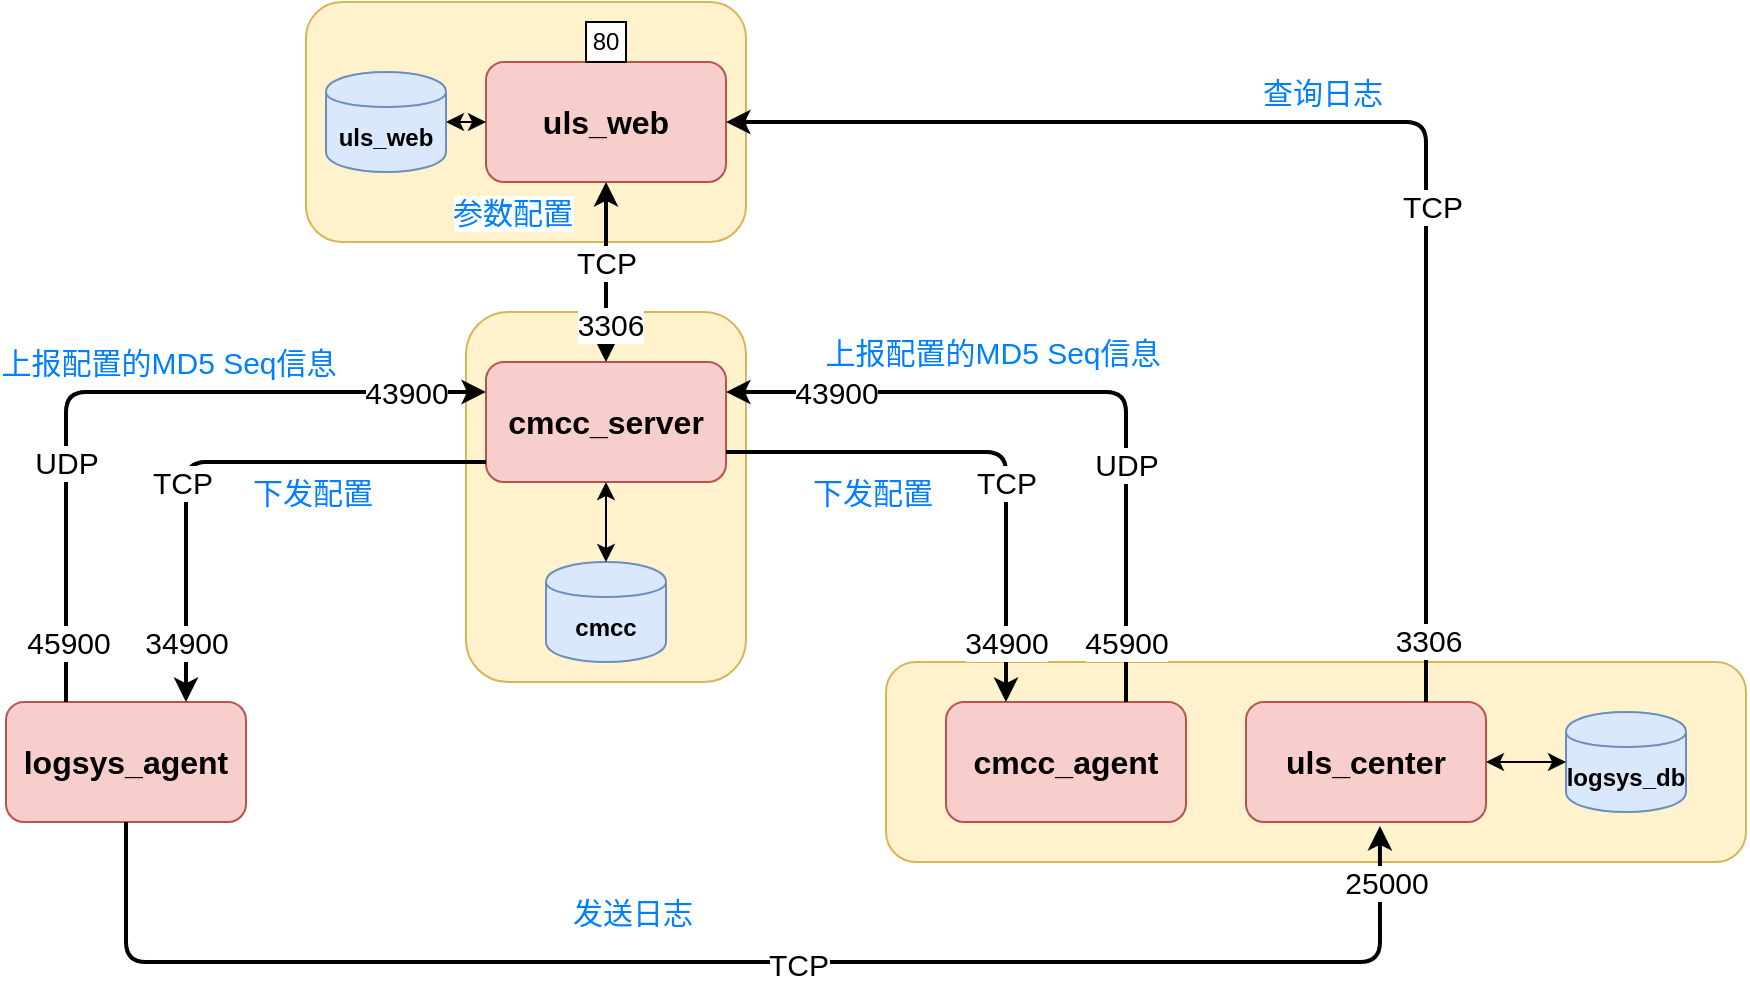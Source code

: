 <mxfile version="12.1.9" type="device" pages="1"><diagram id="mE5ESVq0zUgm8HI71en9" name="Page-1"><mxGraphModel dx="1408" dy="748" grid="1" gridSize="10" guides="1" tooltips="1" connect="1" arrows="1" fold="1" page="1" pageScale="1" pageWidth="827" pageHeight="1169" math="0" shadow="0"><root><mxCell id="0"/><mxCell id="1" parent="0"/><mxCell id="90nePjDo99WF8UU6pU_Y-44" value="" style="rounded=1;whiteSpace=wrap;html=1;fillColor=#fff2cc;strokeColor=#d6b656;" parent="1" vertex="1"><mxGeometry x="250" y="160" width="220" height="120" as="geometry"/></mxCell><mxCell id="90nePjDo99WF8UU6pU_Y-43" value="" style="rounded=1;whiteSpace=wrap;html=1;fillColor=#fff2cc;strokeColor=#d6b656;" parent="1" vertex="1"><mxGeometry x="330" y="315" width="140" height="185" as="geometry"/></mxCell><mxCell id="90nePjDo99WF8UU6pU_Y-36" value="" style="rounded=1;whiteSpace=wrap;html=1;fillColor=#fff2cc;strokeColor=#d6b656;" parent="1" vertex="1"><mxGeometry x="540" y="490" width="430" height="100" as="geometry"/></mxCell><mxCell id="90nePjDo99WF8UU6pU_Y-2" value="uls_web" style="rounded=1;whiteSpace=wrap;html=1;fillColor=#f8cecc;strokeColor=#b85450;labelBorderColor=none;fontStyle=1;fontSize=16;" parent="1" vertex="1"><mxGeometry x="340" y="190" width="120" height="60" as="geometry"/></mxCell><mxCell id="90nePjDo99WF8UU6pU_Y-3" value="80" style="rounded=0;whiteSpace=wrap;html=1;" parent="1" vertex="1"><mxGeometry x="390" y="170" width="20" height="20" as="geometry"/></mxCell><mxCell id="90nePjDo99WF8UU6pU_Y-4" value="cmcc_server" style="rounded=1;whiteSpace=wrap;html=1;fillColor=#f8cecc;strokeColor=#b85450;labelBorderColor=none;fontStyle=1;fontSize=16;" parent="1" vertex="1"><mxGeometry x="340" y="340" width="120" height="60" as="geometry"/></mxCell><mxCell id="90nePjDo99WF8UU6pU_Y-5" value="" style="endArrow=classic;startArrow=classic;html=1;entryX=0.5;entryY=1;entryDx=0;entryDy=0;fontSize=11;strokeWidth=2;" parent="1" source="90nePjDo99WF8UU6pU_Y-4" target="90nePjDo99WF8UU6pU_Y-2" edge="1"><mxGeometry width="50" height="50" relative="1" as="geometry"><mxPoint x="240" y="560" as="sourcePoint"/><mxPoint x="290" y="510" as="targetPoint"/></mxGeometry></mxCell><mxCell id="90nePjDo99WF8UU6pU_Y-6" value="3306" style="text;html=1;resizable=0;points=[];align=center;verticalAlign=middle;labelBackgroundColor=#ffffff;fontSize=15;" parent="90nePjDo99WF8UU6pU_Y-5" vertex="1" connectable="0"><mxGeometry x="-0.578" y="-2" relative="1" as="geometry"><mxPoint as="offset"/></mxGeometry></mxCell><mxCell id="90nePjDo99WF8UU6pU_Y-22" value="TCP" style="text;html=1;resizable=0;points=[];align=center;verticalAlign=middle;labelBackgroundColor=#ffffff;fontSize=15;" parent="90nePjDo99WF8UU6pU_Y-5" vertex="1" connectable="0"><mxGeometry x="0.378" y="-1" relative="1" as="geometry"><mxPoint x="-1" y="12" as="offset"/></mxGeometry></mxCell><mxCell id="90nePjDo99WF8UU6pU_Y-7" value="cmcc" style="shape=cylinder;whiteSpace=wrap;html=1;boundedLbl=1;backgroundOutline=1;fillColor=#dae8fc;strokeColor=#6c8ebf;fontStyle=1" parent="1" vertex="1"><mxGeometry x="370" y="440" width="60" height="50" as="geometry"/></mxCell><mxCell id="90nePjDo99WF8UU6pU_Y-8" value="" style="endArrow=classic;startArrow=classic;html=1;exitX=0.5;exitY=1;exitDx=0;exitDy=0;entryX=0.5;entryY=0;entryDx=0;entryDy=0;" parent="1" source="90nePjDo99WF8UU6pU_Y-4" target="90nePjDo99WF8UU6pU_Y-7" edge="1"><mxGeometry width="50" height="50" relative="1" as="geometry"><mxPoint x="380" y="550" as="sourcePoint"/><mxPoint x="430" y="500" as="targetPoint"/></mxGeometry></mxCell><mxCell id="90nePjDo99WF8UU6pU_Y-9" value="cmcc_agent" style="rounded=1;whiteSpace=wrap;html=1;fillColor=#f8cecc;strokeColor=#b85450;labelBorderColor=none;fontStyle=1;fontSize=16;" parent="1" vertex="1"><mxGeometry x="570" y="510" width="120" height="60" as="geometry"/></mxCell><mxCell id="90nePjDo99WF8UU6pU_Y-11" value="" style="endArrow=classic;html=1;exitX=0.75;exitY=0;exitDx=0;exitDy=0;entryX=1;entryY=0.25;entryDx=0;entryDy=0;strokeWidth=2;" parent="1" source="90nePjDo99WF8UU6pU_Y-9" target="90nePjDo99WF8UU6pU_Y-4" edge="1"><mxGeometry width="50" height="50" relative="1" as="geometry"><mxPoint x="220" y="580" as="sourcePoint"/><mxPoint x="270" y="530" as="targetPoint"/><Array as="points"><mxPoint x="660" y="355"/></Array></mxGeometry></mxCell><mxCell id="90nePjDo99WF8UU6pU_Y-12" value="&lt;span class=&quot;author-p-144115214347858113&quot; style=&quot;font-size: 15px;&quot;&gt;43900&lt;/span&gt;" style="text;html=1;resizable=0;points=[];align=center;verticalAlign=middle;labelBackgroundColor=#ffffff;fontSize=15;" parent="90nePjDo99WF8UU6pU_Y-11" vertex="1" connectable="0"><mxGeometry x="0.691" relative="1" as="geometry"><mxPoint as="offset"/></mxGeometry></mxCell><mxCell id="90nePjDo99WF8UU6pU_Y-15" value="45900" style="text;html=1;resizable=0;points=[];align=center;verticalAlign=middle;labelBackgroundColor=#ffffff;fontSize=15;" parent="90nePjDo99WF8UU6pU_Y-11" vertex="1" connectable="0"><mxGeometry x="-0.709" y="-1" relative="1" as="geometry"><mxPoint x="-1" y="21.5" as="offset"/></mxGeometry></mxCell><mxCell id="90nePjDo99WF8UU6pU_Y-16" value="UDP" style="text;html=1;resizable=0;points=[];align=center;verticalAlign=middle;labelBackgroundColor=#ffffff;fontSize=15;" parent="90nePjDo99WF8UU6pU_Y-11" vertex="1" connectable="0"><mxGeometry x="-0.236" relative="1" as="geometry"><mxPoint y="16" as="offset"/></mxGeometry></mxCell><mxCell id="90nePjDo99WF8UU6pU_Y-13" value="" style="endArrow=classic;html=1;exitX=1;exitY=0.75;exitDx=0;exitDy=0;entryX=0.25;entryY=0;entryDx=0;entryDy=0;strokeWidth=2;" parent="1" source="90nePjDo99WF8UU6pU_Y-4" target="90nePjDo99WF8UU6pU_Y-9" edge="1"><mxGeometry width="50" height="50" relative="1" as="geometry"><mxPoint x="200" y="680" as="sourcePoint"/><mxPoint x="250" y="630" as="targetPoint"/><Array as="points"><mxPoint x="600" y="385"/></Array></mxGeometry></mxCell><mxCell id="90nePjDo99WF8UU6pU_Y-14" value="34900" style="text;html=1;resizable=0;points=[];align=center;verticalAlign=middle;labelBackgroundColor=#ffffff;fontSize=15;" parent="90nePjDo99WF8UU6pU_Y-13" vertex="1" connectable="0"><mxGeometry x="-0.764" y="1" relative="1" as="geometry"><mxPoint x="108.5" y="96" as="offset"/></mxGeometry></mxCell><mxCell id="90nePjDo99WF8UU6pU_Y-19" value="uls_center" style="rounded=1;whiteSpace=wrap;html=1;fillColor=#f8cecc;strokeColor=#b85450;labelBorderColor=none;fontStyle=1;fontSize=16;" parent="1" vertex="1"><mxGeometry x="720" y="510" width="120" height="60" as="geometry"/></mxCell><mxCell id="90nePjDo99WF8UU6pU_Y-20" value="logsys_db" style="shape=cylinder;whiteSpace=wrap;html=1;boundedLbl=1;backgroundOutline=1;fillColor=#dae8fc;strokeColor=#6c8ebf;labelBorderColor=none;fontStyle=1;fontSize=12;" parent="1" vertex="1"><mxGeometry x="880" y="515" width="60" height="50" as="geometry"/></mxCell><mxCell id="90nePjDo99WF8UU6pU_Y-21" value="" style="endArrow=classic;startArrow=classic;html=1;exitX=1;exitY=0.5;exitDx=0;exitDy=0;entryX=0;entryY=0.5;entryDx=0;entryDy=0;" parent="1" source="90nePjDo99WF8UU6pU_Y-19" target="90nePjDo99WF8UU6pU_Y-20" edge="1"><mxGeometry width="50" height="50" relative="1" as="geometry"><mxPoint x="855" y="680" as="sourcePoint"/><mxPoint x="905" y="680" as="targetPoint"/></mxGeometry></mxCell><mxCell id="90nePjDo99WF8UU6pU_Y-24" value="" style="endArrow=none;html=1;exitX=1;exitY=0.5;exitDx=0;exitDy=0;entryX=0.75;entryY=0;entryDx=0;entryDy=0;startArrow=classic;startFill=1;endFill=0;strokeWidth=2;" parent="1" source="90nePjDo99WF8UU6pU_Y-2" target="90nePjDo99WF8UU6pU_Y-19" edge="1"><mxGeometry width="50" height="50" relative="1" as="geometry"><mxPoint x="510" y="780" as="sourcePoint"/><mxPoint x="560" y="730" as="targetPoint"/><Array as="points"><mxPoint x="580" y="220"/><mxPoint x="810" y="220"/></Array></mxGeometry></mxCell><mxCell id="90nePjDo99WF8UU6pU_Y-25" value="3306" style="text;html=1;resizable=0;points=[];align=center;verticalAlign=middle;labelBackgroundColor=#ffffff;fontSize=15;" parent="90nePjDo99WF8UU6pU_Y-24" vertex="1" connectable="0"><mxGeometry x="0.902" y="1" relative="1" as="geometry"><mxPoint as="offset"/></mxGeometry></mxCell><mxCell id="90nePjDo99WF8UU6pU_Y-26" value="TCP" style="text;html=1;resizable=0;points=[];align=center;verticalAlign=middle;labelBackgroundColor=#ffffff;fontSize=15;" parent="90nePjDo99WF8UU6pU_Y-24" vertex="1" connectable="0"><mxGeometry x="-0.415" y="-59" relative="1" as="geometry"><mxPoint x="-47.5" y="121" as="offset"/></mxGeometry></mxCell><mxCell id="90nePjDo99WF8UU6pU_Y-48" value="TCP" style="text;html=1;resizable=0;points=[];align=center;verticalAlign=middle;labelBackgroundColor=#ffffff;fontSize=15;" parent="90nePjDo99WF8UU6pU_Y-24" vertex="1" connectable="0"><mxGeometry x="0.225" y="3" relative="1" as="geometry"><mxPoint as="offset"/></mxGeometry></mxCell><mxCell id="90nePjDo99WF8UU6pU_Y-27" value="logsys_agent" style="rounded=1;whiteSpace=wrap;html=1;fillColor=#f8cecc;strokeColor=#b85450;labelBorderColor=none;fontStyle=1;fontSize=16;" parent="1" vertex="1"><mxGeometry x="100" y="510" width="120" height="60" as="geometry"/></mxCell><mxCell id="90nePjDo99WF8UU6pU_Y-28" value="" style="endArrow=classic;html=1;entryX=0.75;entryY=0;entryDx=0;entryDy=0;strokeWidth=2;" parent="1" target="90nePjDo99WF8UU6pU_Y-27" edge="1"><mxGeometry width="50" height="50" relative="1" as="geometry"><mxPoint x="340" y="390" as="sourcePoint"/><mxPoint x="200" y="515" as="targetPoint"/><Array as="points"><mxPoint x="300" y="390"/><mxPoint x="190" y="390"/></Array></mxGeometry></mxCell><mxCell id="90nePjDo99WF8UU6pU_Y-29" value="34900" style="text;html=1;resizable=0;points=[];align=center;verticalAlign=middle;labelBackgroundColor=#ffffff;fontSize=15;" parent="90nePjDo99WF8UU6pU_Y-28" vertex="1" connectable="0"><mxGeometry x="-0.764" y="1" relative="1" as="geometry"><mxPoint x="-118.5" y="89" as="offset"/></mxGeometry></mxCell><mxCell id="90nePjDo99WF8UU6pU_Y-38" value="TCP" style="text;html=1;resizable=0;points=[];align=center;verticalAlign=middle;labelBackgroundColor=#ffffff;fontSize=15;" parent="90nePjDo99WF8UU6pU_Y-28" vertex="1" connectable="0"><mxGeometry x="0.185" y="-2" relative="1" as="geometry"><mxPoint as="offset"/></mxGeometry></mxCell><mxCell id="90nePjDo99WF8UU6pU_Y-30" value="" style="endArrow=none;html=1;entryX=0.25;entryY=0;entryDx=0;entryDy=0;exitX=0;exitY=0.25;exitDx=0;exitDy=0;startArrow=classic;startFill=1;endFill=0;strokeWidth=2;" parent="1" source="90nePjDo99WF8UU6pU_Y-4" target="90nePjDo99WF8UU6pU_Y-27" edge="1"><mxGeometry width="50" height="50" relative="1" as="geometry"><mxPoint x="240" y="387.5" as="sourcePoint"/><mxPoint x="240" y="692.5" as="targetPoint"/><Array as="points"><mxPoint x="270" y="355"/><mxPoint x="130" y="355"/></Array></mxGeometry></mxCell><mxCell id="90nePjDo99WF8UU6pU_Y-31" value="45900" style="text;html=1;resizable=0;points=[];align=center;verticalAlign=middle;labelBackgroundColor=#ffffff;fontSize=15;" parent="90nePjDo99WF8UU6pU_Y-30" vertex="1" connectable="0"><mxGeometry x="-0.764" y="1" relative="1" as="geometry"><mxPoint x="-166.5" y="124" as="offset"/></mxGeometry></mxCell><mxCell id="90nePjDo99WF8UU6pU_Y-32" value="43900" style="text;html=1;resizable=0;points=[];align=center;verticalAlign=middle;labelBackgroundColor=#ffffff;fontSize=15;" parent="90nePjDo99WF8UU6pU_Y-30" vertex="1" connectable="0"><mxGeometry x="-0.865" y="-1" relative="1" as="geometry"><mxPoint x="-15.5" y="1" as="offset"/></mxGeometry></mxCell><mxCell id="90nePjDo99WF8UU6pU_Y-33" value="UDP" style="text;html=1;resizable=0;points=[];align=center;verticalAlign=middle;labelBackgroundColor=#ffffff;fontSize=15;" parent="90nePjDo99WF8UU6pU_Y-30" vertex="1" connectable="0"><mxGeometry x="-0.055" relative="1" as="geometry"><mxPoint x="-38" y="35" as="offset"/></mxGeometry></mxCell><mxCell id="90nePjDo99WF8UU6pU_Y-50" value="&lt;font style=&quot;font-size: 15px&quot; color=&quot;#007fff&quot;&gt;上报配置的MD5 Seq信息&lt;/font&gt;" style="text;html=1;resizable=0;points=[];align=center;verticalAlign=middle;labelBackgroundColor=#ffffff;fontSize=11;" parent="90nePjDo99WF8UU6pU_Y-30" vertex="1" connectable="0"><mxGeometry x="-0.111" relative="1" as="geometry"><mxPoint x="2.5" y="-15" as="offset"/></mxGeometry></mxCell><mxCell id="90nePjDo99WF8UU6pU_Y-39" value="" style="endArrow=classic;html=1;exitX=0.5;exitY=1;exitDx=0;exitDy=0;entryX=0.558;entryY=1.033;entryDx=0;entryDy=0;entryPerimeter=0;strokeWidth=2;" parent="1" source="90nePjDo99WF8UU6pU_Y-27" target="90nePjDo99WF8UU6pU_Y-19" edge="1"><mxGeometry width="50" height="50" relative="1" as="geometry"><mxPoint x="230" y="710" as="sourcePoint"/><mxPoint x="280" y="660" as="targetPoint"/><Array as="points"><mxPoint x="160" y="640"/><mxPoint x="787" y="640"/></Array></mxGeometry></mxCell><mxCell id="90nePjDo99WF8UU6pU_Y-40" value="25000" style="text;html=1;resizable=0;points=[];align=center;verticalAlign=middle;labelBackgroundColor=#ffffff;fontSize=15;" parent="90nePjDo99WF8UU6pU_Y-39" vertex="1" connectable="0"><mxGeometry x="0.882" relative="1" as="geometry"><mxPoint x="3" y="-17" as="offset"/></mxGeometry></mxCell><mxCell id="90nePjDo99WF8UU6pU_Y-41" value="TCP" style="text;html=1;resizable=0;points=[];align=center;verticalAlign=middle;labelBackgroundColor=#ffffff;fontSize=15;" parent="90nePjDo99WF8UU6pU_Y-39" vertex="1" connectable="0"><mxGeometry x="0.061" y="-1" relative="1" as="geometry"><mxPoint as="offset"/></mxGeometry></mxCell><mxCell id="90nePjDo99WF8UU6pU_Y-45" value="uls_web" style="shape=cylinder;whiteSpace=wrap;html=1;boundedLbl=1;backgroundOutline=1;fillColor=#dae8fc;strokeColor=#6c8ebf;labelBorderColor=none;fontStyle=1;fontSize=12;" parent="1" vertex="1"><mxGeometry x="260" y="195" width="60" height="50" as="geometry"/></mxCell><mxCell id="90nePjDo99WF8UU6pU_Y-47" value="" style="endArrow=classic;startArrow=classic;html=1;entryX=0;entryY=0.5;entryDx=0;entryDy=0;exitX=1;exitY=0.5;exitDx=0;exitDy=0;" parent="1" source="90nePjDo99WF8UU6pU_Y-45" target="90nePjDo99WF8UU6pU_Y-2" edge="1"><mxGeometry width="50" height="50" relative="1" as="geometry"><mxPoint x="60" y="320" as="sourcePoint"/><mxPoint x="110" y="270" as="targetPoint"/></mxGeometry></mxCell><mxCell id="90nePjDo99WF8UU6pU_Y-55" value="&lt;font style=&quot;font-size: 15px&quot; color=&quot;#007fff&quot;&gt;上报配置的MD5 Seq信息&lt;/font&gt;" style="text;html=1;resizable=0;points=[];align=center;verticalAlign=middle;labelBackgroundColor=#ffffff;fontSize=11;" parent="1" vertex="1" connectable="0"><mxGeometry x="590" y="350" as="geometry"><mxPoint x="2.5" y="-15" as="offset"/></mxGeometry></mxCell><mxCell id="90nePjDo99WF8UU6pU_Y-56" value="&lt;font style=&quot;font-size: 15px&quot; color=&quot;#007fff&quot;&gt;查询日志&lt;/font&gt;" style="text;html=1;resizable=0;points=[];align=center;verticalAlign=middle;labelBackgroundColor=#ffffff;fontSize=11;" parent="1" vertex="1" connectable="0"><mxGeometry x="755" y="220" as="geometry"><mxPoint x="2.5" y="-15" as="offset"/></mxGeometry></mxCell><mxCell id="90nePjDo99WF8UU6pU_Y-58" value="&lt;font style=&quot;font-size: 15px&quot; color=&quot;#007fff&quot;&gt;下发配置&lt;/font&gt;" style="text;html=1;resizable=0;points=[];align=center;verticalAlign=middle;labelBackgroundColor=#ffffff;fontSize=11;" parent="1" vertex="1" connectable="0"><mxGeometry x="530" y="420" as="geometry"><mxPoint x="2.5" y="-15" as="offset"/></mxGeometry></mxCell><mxCell id="90nePjDo99WF8UU6pU_Y-59" value="&lt;font color=&quot;#007fff&quot;&gt;&lt;span style=&quot;font-size: 15px&quot;&gt;发送日志&lt;/span&gt;&lt;/font&gt;" style="text;html=1;resizable=0;points=[];align=center;verticalAlign=middle;labelBackgroundColor=#ffffff;fontSize=11;" parent="1" vertex="1" connectable="0"><mxGeometry x="410" y="630" as="geometry"><mxPoint x="2.5" y="-15" as="offset"/></mxGeometry></mxCell><mxCell id="90nePjDo99WF8UU6pU_Y-60" value="&lt;font style=&quot;font-size: 15px&quot; color=&quot;#007fff&quot;&gt;下发配置&lt;/font&gt;" style="text;html=1;resizable=0;points=[];align=center;verticalAlign=middle;labelBackgroundColor=#ffffff;fontSize=11;" parent="1" vertex="1" connectable="0"><mxGeometry x="250" y="420" as="geometry"><mxPoint x="2.5" y="-15" as="offset"/></mxGeometry></mxCell><mxCell id="90nePjDo99WF8UU6pU_Y-61" value="&lt;font style=&quot;font-size: 15px&quot; color=&quot;#007fff&quot;&gt;参数配置&lt;/font&gt;" style="text;html=1;resizable=0;points=[];align=center;verticalAlign=middle;labelBackgroundColor=#ffffff;fontSize=11;" parent="1" vertex="1" connectable="0"><mxGeometry x="350" y="280" as="geometry"><mxPoint x="2.5" y="-15" as="offset"/></mxGeometry></mxCell></root></mxGraphModel></diagram></mxfile>